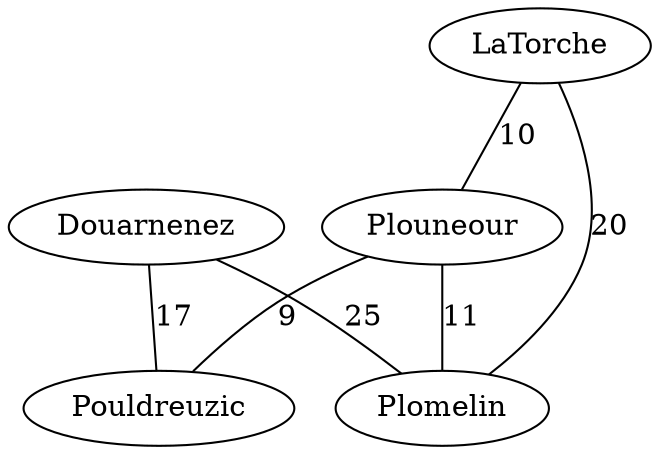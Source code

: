 graph { 
  Douarnenez -- Pouldreuzic [label=17 ];
  Douarnenez -- Plomelin [label=25 ];
  Plouneour -- Pouldreuzic [label=9 ];
  Plouneour -- Plomelin [label=11 ];
  LaTorche -- Plomelin [label=20 ];
  LaTorche -- Plouneour [label=10 ];
}
